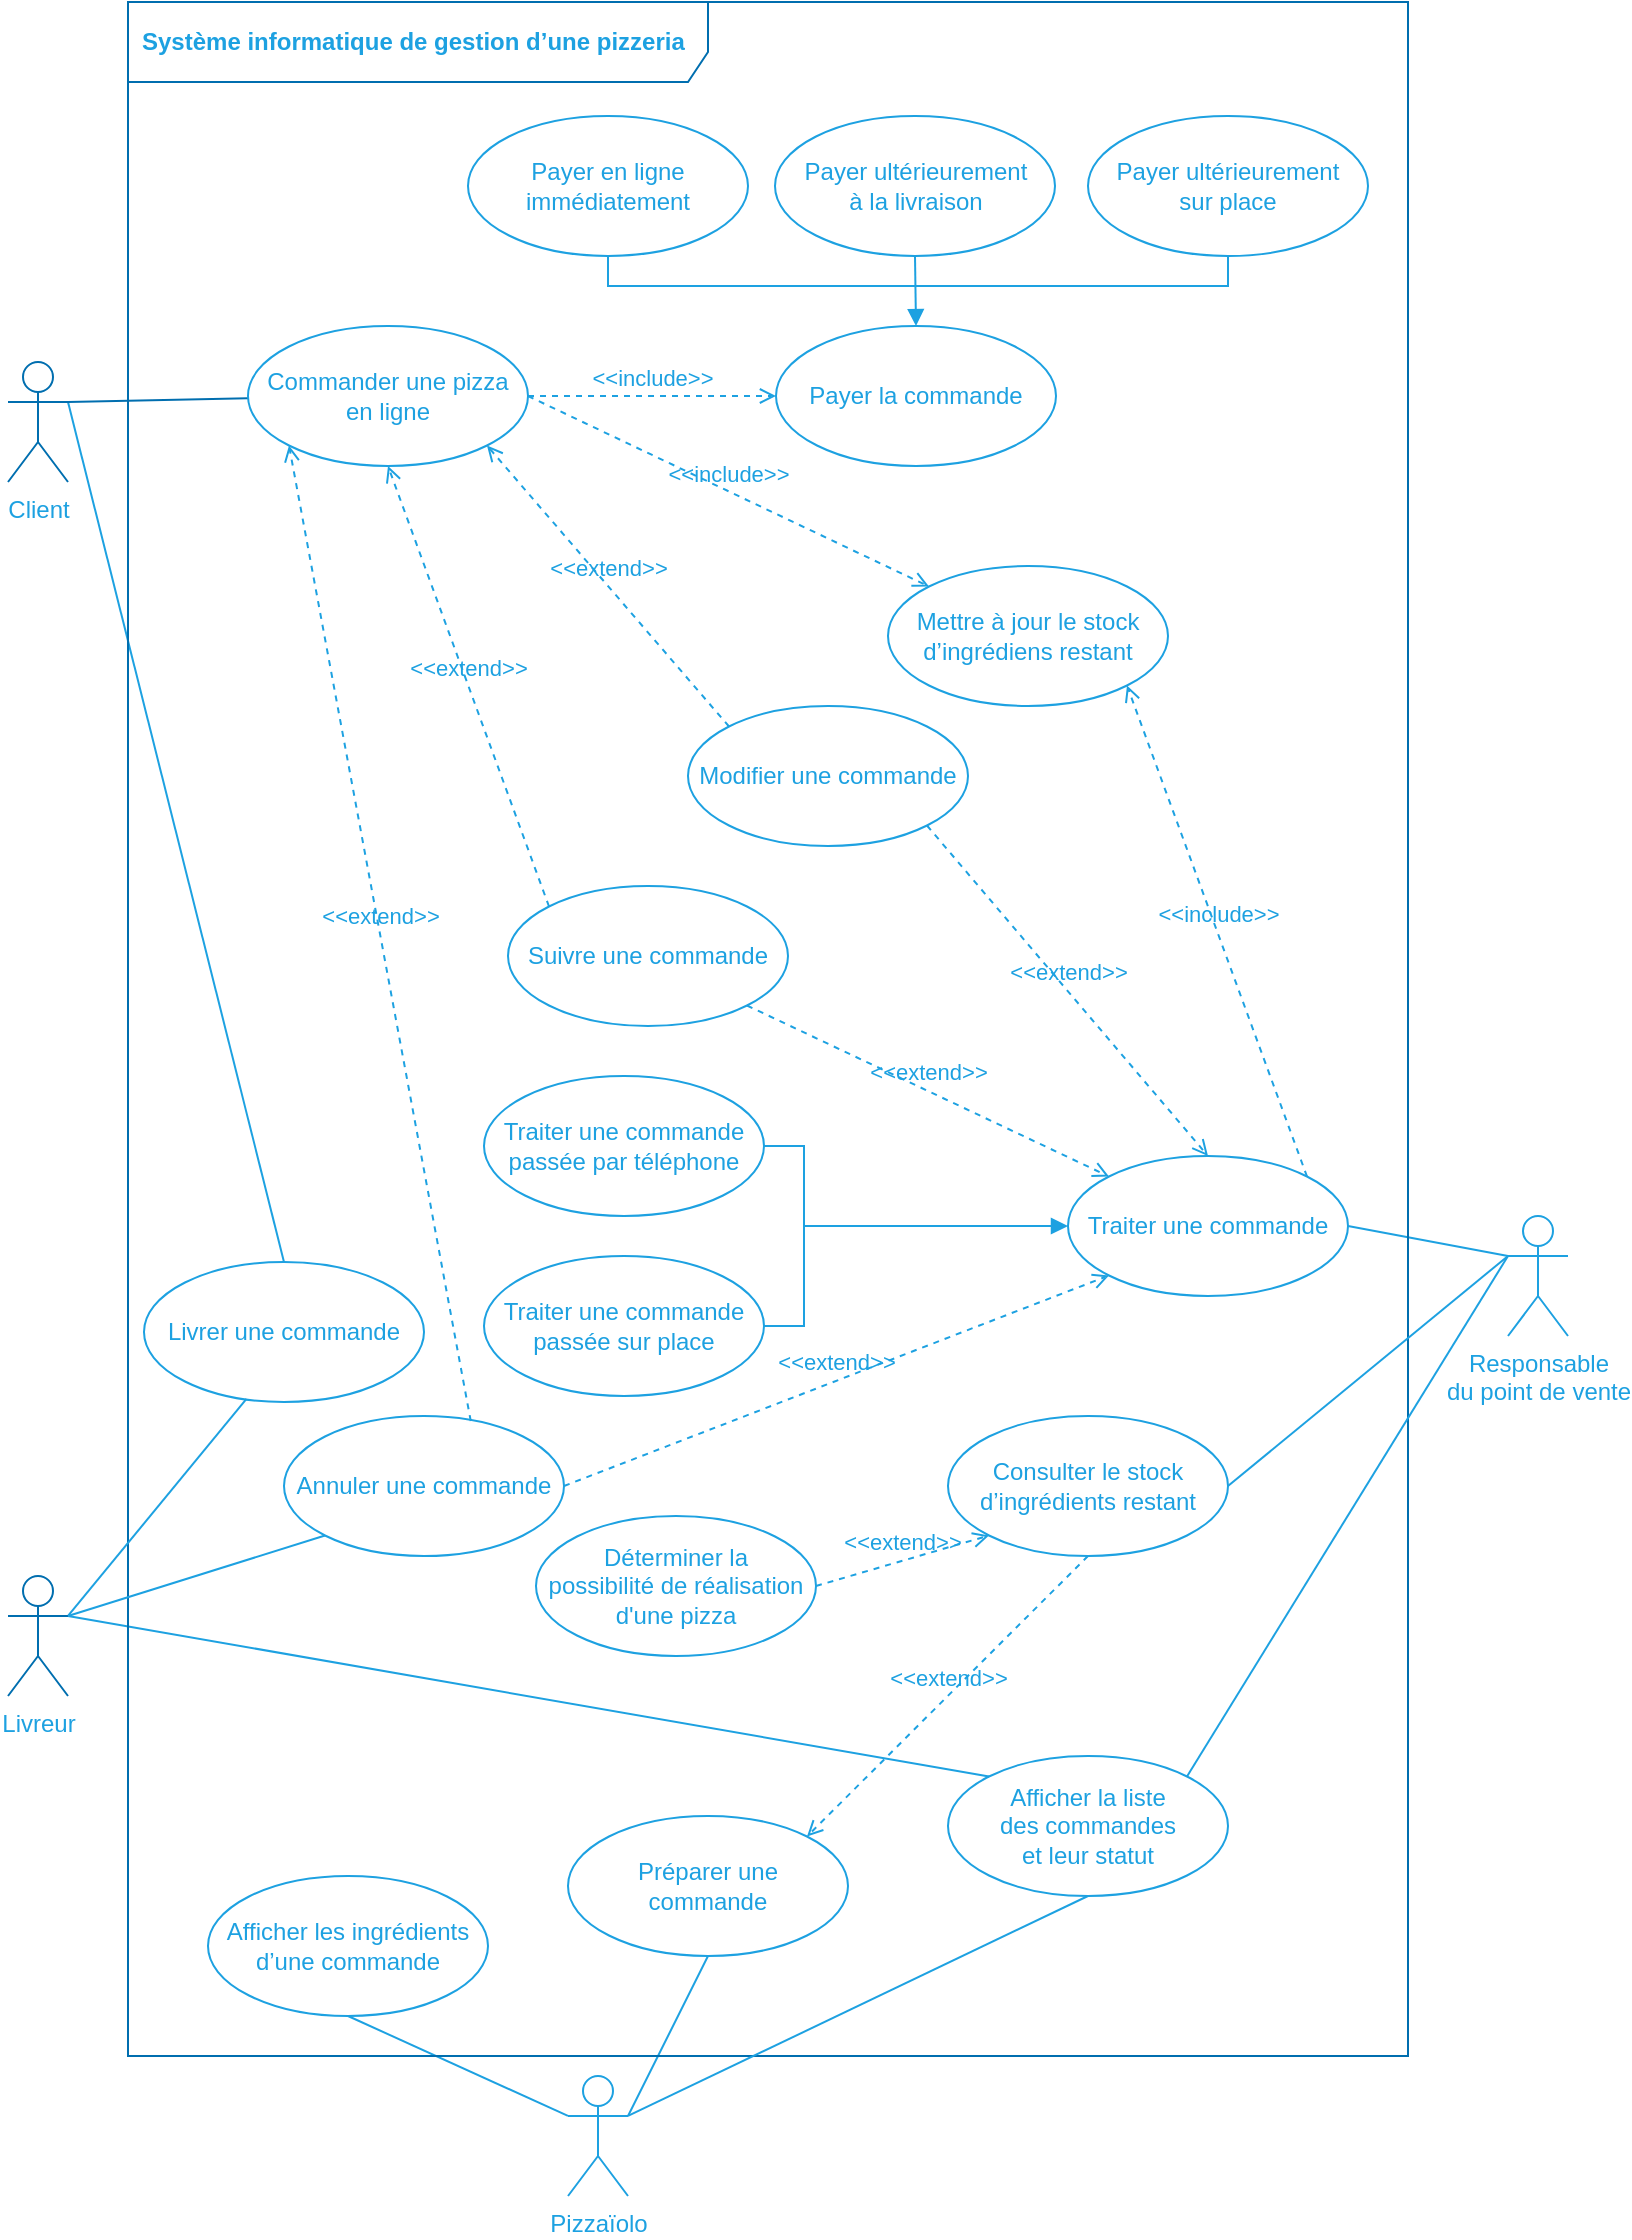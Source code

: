 <mxfile>
    <diagram id="ZDwU52DMAoR-JBrt6ogk" name="Page-1">
        <mxGraphModel dx="1077" dy="735" grid="1" gridSize="10" guides="1" tooltips="1" connect="1" arrows="1" fold="1" page="1" pageScale="1" pageWidth="827" pageHeight="1169" math="0" shadow="0">
            <root>
                <mxCell id="0"/>
                <mxCell id="99" value="Application" style="" parent="0"/>
                <mxCell id="119" style="edgeStyle=none;rounded=0;orthogonalLoop=1;jettySize=auto;html=1;exitX=0.5;exitY=1;exitDx=0;exitDy=0;entryX=1;entryY=0.333;entryDx=0;entryDy=0;entryPerimeter=0;endArrow=none;endFill=0;strokeColor=#1DA1E1;" parent="99" source="36" target="5" edge="1">
                    <mxGeometry relative="1" as="geometry"/>
                </mxCell>
                <mxCell id="120" style="edgeStyle=none;rounded=0;orthogonalLoop=1;jettySize=auto;html=1;exitX=0.5;exitY=1;exitDx=0;exitDy=0;entryX=0;entryY=0.333;entryDx=0;entryDy=0;entryPerimeter=0;endArrow=none;endFill=0;strokeColor=#1DA1E1;" parent="99" source="60" target="5" edge="1">
                    <mxGeometry relative="1" as="geometry"/>
                </mxCell>
                <mxCell id="145" style="edgeStyle=none;rounded=0;orthogonalLoop=1;jettySize=auto;html=1;exitX=0;exitY=0;exitDx=0;exitDy=0;entryX=1;entryY=0.333;entryDx=0;entryDy=0;entryPerimeter=0;endArrow=none;endFill=0;targetPerimeterSpacing=-12;strokeColor=#1DA1E1;" parent="99" source="76" target="6" edge="1">
                    <mxGeometry relative="1" as="geometry"/>
                </mxCell>
                <mxCell id="156" style="rounded=0;orthogonalLoop=1;jettySize=auto;html=1;exitX=1;exitY=0.5;exitDx=0;exitDy=0;entryX=0;entryY=0.333;entryDx=0;entryDy=0;entryPerimeter=0;startArrow=none;startFill=0;endArrow=none;endFill=0;strokeColor=#1DA1E1;" parent="99" source="154" target="2" edge="1">
                    <mxGeometry relative="1" as="geometry"/>
                </mxCell>
                <mxCell id="158" value="&lt;font color=&quot;#1da1e1&quot;&gt;&amp;lt;&amp;lt;extend&amp;gt;&amp;gt;&lt;/font&gt;" style="html=1;verticalAlign=bottom;labelBackgroundColor=none;endArrow=open;endFill=0;dashed=1;strokeColor=#1DA1E1;entryX=1;entryY=1;entryDx=0;entryDy=0;exitX=0;exitY=0;exitDx=0;exitDy=0;" parent="99" source="42" target="9" edge="1">
                    <mxGeometry width="160" relative="1" as="geometry">
                        <mxPoint x="132" y="312" as="sourcePoint"/>
                        <mxPoint x="292" y="312" as="targetPoint"/>
                    </mxGeometry>
                </mxCell>
                <mxCell id="159" value="&lt;font color=&quot;#1da1e1&quot;&gt;&amp;lt;&amp;lt;extend&amp;gt;&amp;gt;&lt;/font&gt;" style="html=1;verticalAlign=bottom;labelBackgroundColor=none;endArrow=open;endFill=0;dashed=1;strokeColor=#1DA1E1;entryX=0.5;entryY=1;entryDx=0;entryDy=0;exitX=0;exitY=0;exitDx=0;exitDy=0;" parent="99" source="97" target="9" edge="1">
                    <mxGeometry width="160" relative="1" as="geometry">
                        <mxPoint x="232.503" y="342.251" as="sourcePoint"/>
                        <mxPoint x="162" y="292" as="targetPoint"/>
                    </mxGeometry>
                </mxCell>
                <mxCell id="160" value="&lt;font color=&quot;#1da1e1&quot;&gt;&amp;lt;&amp;lt;extend&amp;gt;&amp;gt;&lt;/font&gt;" style="html=1;verticalAlign=bottom;labelBackgroundColor=none;endArrow=open;endFill=0;dashed=1;strokeColor=#1DA1E1;entryX=0;entryY=1;entryDx=0;entryDy=0;exitX=0.667;exitY=0.036;exitDx=0;exitDy=0;exitPerimeter=0;" parent="99" source="84" target="9" edge="1">
                    <mxGeometry width="160" relative="1" as="geometry">
                        <mxPoint x="212" y="477" as="sourcePoint"/>
                        <mxPoint x="182" y="367" as="targetPoint"/>
                    </mxGeometry>
                </mxCell>
                <mxCell id="161" value="&lt;font color=&quot;#1da1e1&quot;&gt;&amp;lt;&amp;lt;extend&amp;gt;&amp;gt;&lt;/font&gt;" style="html=1;verticalAlign=bottom;labelBackgroundColor=none;endArrow=open;endFill=0;dashed=1;strokeColor=#1DA1E1;entryX=0.5;entryY=0;entryDx=0;entryDy=0;exitX=1;exitY=1;exitDx=0;exitDy=0;" parent="99" source="42" target="154" edge="1">
                    <mxGeometry width="160" relative="1" as="geometry">
                        <mxPoint x="282" y="337" as="sourcePoint"/>
                        <mxPoint x="212" y="197" as="targetPoint"/>
                    </mxGeometry>
                </mxCell>
                <mxCell id="162" value="" style="group" parent="99" vertex="1" connectable="0">
                    <mxGeometry x="450" y="642" as="geometry"/>
                </mxCell>
                <mxCell id="153" style="edgeStyle=orthogonalEdgeStyle;rounded=0;orthogonalLoop=1;jettySize=auto;html=1;exitX=1;exitY=0.5;exitDx=0;exitDy=0;entryX=1;entryY=0.5;entryDx=0;entryDy=0;strokeColor=#1DA1E1;endArrow=none;endFill=0;" parent="162" source="67" target="56" edge="1">
                    <mxGeometry relative="1" as="geometry"/>
                </mxCell>
                <mxCell id="155" style="rounded=0;orthogonalLoop=1;jettySize=auto;html=1;exitX=0;exitY=0.5;exitDx=0;exitDy=0;endArrow=none;endFill=0;strokeColor=#1DA1E1;edgeStyle=orthogonalEdgeStyle;startArrow=block;startFill=1;" parent="162" source="154" edge="1">
                    <mxGeometry relative="1" as="geometry">
                        <mxPoint x="-40" as="targetPoint"/>
                    </mxGeometry>
                </mxCell>
                <mxCell id="170" value="&lt;font color=&quot;#1da1e1&quot;&gt;&amp;lt;&amp;lt;extend&amp;gt;&amp;gt;&lt;/font&gt;" style="html=1;verticalAlign=bottom;labelBackgroundColor=none;endArrow=open;endFill=0;dashed=1;strokeColor=#1DA1E1;entryX=0;entryY=0;entryDx=0;entryDy=0;exitX=1;exitY=1;exitDx=0;exitDy=0;" parent="99" source="97" target="154" edge="1">
                    <mxGeometry width="160" relative="1" as="geometry">
                        <mxPoint x="511.997" y="356.999" as="sourcePoint"/>
                        <mxPoint x="573.003" y="532.501" as="targetPoint"/>
                    </mxGeometry>
                </mxCell>
                <mxCell id="172" value="&lt;font color=&quot;#1da1e1&quot;&gt;&amp;lt;&amp;lt;extend&amp;gt;&amp;gt;&lt;/font&gt;" style="html=1;verticalAlign=bottom;labelBackgroundColor=none;endArrow=open;endFill=0;dashed=1;strokeColor=#1DA1E1;entryX=0;entryY=1;entryDx=0;entryDy=0;exitX=1;exitY=0.5;exitDx=0;exitDy=0;" parent="99" source="84" target="154" edge="1">
                    <mxGeometry width="160" relative="1" as="geometry">
                        <mxPoint x="391.997" y="696.999" as="sourcePoint"/>
                        <mxPoint x="453.003" y="872.501" as="targetPoint"/>
                    </mxGeometry>
                </mxCell>
                <mxCell id="175" value="&lt;font color=&quot;#1da1e1&quot;&gt;&amp;lt;&amp;lt;extend&amp;gt;&amp;gt;&lt;/font&gt;" style="html=1;verticalAlign=bottom;labelBackgroundColor=none;endArrow=open;endFill=0;dashed=1;strokeColor=#1DA1E1;entryX=0;entryY=1;entryDx=0;entryDy=0;exitX=1;exitY=0.5;exitDx=0;exitDy=0;" parent="99" source="174" target="63" edge="1">
                    <mxGeometry width="160" relative="1" as="geometry">
                        <mxPoint x="301.5" y="657" as="sourcePoint"/>
                        <mxPoint x="472.003" y="767.251" as="targetPoint"/>
                    </mxGeometry>
                </mxCell>
                <mxCell id="178" value="&lt;font color=&quot;#1da1e1&quot;&gt;&amp;lt;&amp;lt;extend&amp;gt;&amp;gt;&lt;/font&gt;" style="html=1;verticalAlign=bottom;labelBackgroundColor=none;endArrow=open;endFill=0;dashed=1;strokeColor=#1DA1E1;exitX=0.5;exitY=1;exitDx=0;exitDy=0;entryX=1;entryY=0;entryDx=0;entryDy=0;" parent="99" source="63" target="36" edge="1">
                    <mxGeometry width="160" relative="1" as="geometry">
                        <mxPoint x="462" y="822" as="sourcePoint"/>
                        <mxPoint x="562" y="847" as="targetPoint"/>
                    </mxGeometry>
                </mxCell>
                <mxCell id="189" style="edgeStyle=none;rounded=0;orthogonalLoop=1;jettySize=auto;html=1;exitX=0.5;exitY=0;exitDx=0;exitDy=0;entryX=1;entryY=0.333;entryDx=0;entryDy=0;entryPerimeter=0;startArrow=none;startFill=0;endArrow=none;endFill=0;strokeColor=#1DA1E1;" parent="99" source="27" target="7" edge="1">
                    <mxGeometry relative="1" as="geometry"/>
                </mxCell>
                <mxCell id="190" value="&lt;font color=&quot;#1da1e1&quot;&gt;Système informatique de gestion d’une pizzeria&lt;/font&gt;" style="shape=umlFrame;whiteSpace=wrap;html=1;width=290;height=40;boundedLbl=1;verticalAlign=middle;align=left;spacingLeft=5;strokeColor=#006EAF;fontColor=#ffffff;fillColor=none;fontStyle=1" vertex="1" parent="99">
                    <mxGeometry x="72" y="30" width="640" height="1027" as="geometry"/>
                </mxCell>
                <mxCell id="1" value="Acteurs et actions" parent="0"/>
                <mxCell id="5" value="&lt;font color=&quot;#1da1e1&quot;&gt;Pizzaïolo&lt;/font&gt;" style="shape=umlActor;verticalLabelPosition=bottom;verticalAlign=top;html=1;strokeColor=#1DA1E1;fillColor=none;" parent="1" vertex="1">
                    <mxGeometry x="292" y="1067" width="30" height="60" as="geometry"/>
                </mxCell>
                <mxCell id="62" style="edgeStyle=none;orthogonalLoop=1;jettySize=auto;html=1;exitX=1;exitY=0.333;exitDx=0;exitDy=0;exitPerimeter=0;entryX=0.366;entryY=0.977;entryDx=0;entryDy=0;startArrow=none;startFill=0;endArrow=none;endFill=0;targetPerimeterSpacing=0;strokeColor=#1DA1E1;entryPerimeter=0;" parent="1" source="6" target="27" edge="1">
                    <mxGeometry relative="1" as="geometry"/>
                </mxCell>
                <mxCell id="6" value="&lt;font color=&quot;#1da1e1&quot;&gt;Livreur&lt;/font&gt;" style="shape=umlActor;verticalLabelPosition=bottom;verticalAlign=top;html=1;strokeColor=#006EAF;fontColor=#ffffff;fillColor=none;rotation=0;direction=east;" parent="1" vertex="1">
                    <mxGeometry x="12" y="817" width="30" height="60" as="geometry"/>
                </mxCell>
                <mxCell id="13" style="rounded=0;orthogonalLoop=1;jettySize=auto;html=1;exitX=1;exitY=0.333;exitDx=0;exitDy=0;exitPerimeter=0;endArrow=none;endFill=0;fillColor=#1ba1e2;strokeColor=#006EAF;" parent="1" source="7" target="9" edge="1">
                    <mxGeometry relative="1" as="geometry"/>
                </mxCell>
                <mxCell id="7" value="&lt;font color=&quot;#1da1e1&quot;&gt;Client&lt;/font&gt;" style="shape=umlActor;verticalLabelPosition=bottom;verticalAlign=top;html=1;strokeColor=#006EAF;fontColor=#ffffff;fillColor=none;" parent="1" vertex="1">
                    <mxGeometry x="12" y="210" width="30" height="60" as="geometry"/>
                </mxCell>
                <mxCell id="9" value="&lt;font color=&quot;#1da1e1&quot;&gt;Commander une pizza &lt;br&gt;en ligne&lt;/font&gt;" style="ellipse;whiteSpace=wrap;html=1;fillColor=none;strokeColor=#1DA1E1;" parent="1" vertex="1">
                    <mxGeometry x="132" y="192" width="140" height="70" as="geometry"/>
                </mxCell>
                <mxCell id="27" value="&lt;font color=&quot;#1da1e1&quot;&gt;Livrer une&amp;nbsp;commande&lt;/font&gt;" style="ellipse;whiteSpace=wrap;html=1;fillColor=none;strokeColor=#1DA1E1;" parent="1" vertex="1">
                    <mxGeometry x="80" y="660" width="140" height="70" as="geometry"/>
                </mxCell>
                <mxCell id="36" value="&lt;font color=&quot;#1da1e1&quot;&gt;Préparer une &lt;br&gt;commande&lt;/font&gt;" style="ellipse;whiteSpace=wrap;html=1;fillColor=none;strokeColor=#1DA1E1;" parent="1" vertex="1">
                    <mxGeometry x="292" y="937" width="140" height="70" as="geometry"/>
                </mxCell>
                <mxCell id="42" value="&lt;font color=&quot;#1da1e1&quot;&gt;Modifier une commande&lt;/font&gt;" style="ellipse;whiteSpace=wrap;html=1;fillColor=none;strokeColor=#1DA1E1;" parent="1" vertex="1">
                    <mxGeometry x="352" y="382" width="140" height="70" as="geometry"/>
                </mxCell>
                <mxCell id="96" style="edgeStyle=orthogonalEdgeStyle;rounded=0;orthogonalLoop=1;jettySize=auto;html=1;exitX=0.5;exitY=0;exitDx=0;exitDy=0;startArrow=block;startFill=1;endArrow=none;endFill=0;targetPerimeterSpacing=0;strokeColor=#1DA1E1;entryX=0.5;entryY=1;entryDx=0;entryDy=0;" parent="1" source="44" target="116" edge="1">
                    <mxGeometry relative="1" as="geometry">
                        <mxPoint x="422" y="212" as="targetPoint"/>
                    </mxGeometry>
                </mxCell>
                <mxCell id="44" value="&lt;font color=&quot;#1da1e1&quot;&gt;Payer la commande&lt;/font&gt;" style="ellipse;whiteSpace=wrap;html=1;fillColor=none;strokeColor=#1DA1E1;" parent="1" vertex="1">
                    <mxGeometry x="396" y="192" width="140" height="70" as="geometry"/>
                </mxCell>
                <mxCell id="49" value="&lt;font color=&quot;#1da1e1&quot;&gt;&amp;lt;&amp;lt;include&amp;gt;&amp;gt;&lt;/font&gt;" style="html=1;verticalAlign=bottom;labelBackgroundColor=none;endArrow=open;endFill=0;dashed=1;strokeColor=#1DA1E1;entryX=0;entryY=0.5;entryDx=0;entryDy=0;exitX=1;exitY=0.5;exitDx=0;exitDy=0;" parent="1" source="9" target="44" edge="1">
                    <mxGeometry width="160" relative="1" as="geometry">
                        <mxPoint x="572" y="217" as="sourcePoint"/>
                        <mxPoint x="672" y="216" as="targetPoint"/>
                    </mxGeometry>
                </mxCell>
                <mxCell id="56" value="&lt;font color=&quot;#1da1e1&quot; style=&quot;font-weight: normal&quot;&gt;Traiter une commande passée sur place&lt;/font&gt;" style="ellipse;whiteSpace=wrap;html=1;fillColor=none;strokeColor=#1DA1E1;fontStyle=1" parent="1" vertex="1">
                    <mxGeometry x="250" y="657" width="140" height="70" as="geometry"/>
                </mxCell>
                <mxCell id="2" value="&lt;font color=&quot;#1da1e1&quot;&gt;Responsable &lt;br&gt;du point de vente&lt;br&gt;&lt;/font&gt;" style="shape=umlActor;verticalLabelPosition=bottom;verticalAlign=top;html=1;strokeColor=#1DA1E1;fillColor=none;" parent="1" vertex="1">
                    <mxGeometry x="762" y="637" width="30" height="60" as="geometry"/>
                </mxCell>
                <mxCell id="60" value="&lt;font color=&quot;#1da1e1&quot;&gt;Afficher les ingrédients&lt;br&gt;d’une commande&lt;br&gt;&lt;/font&gt;" style="ellipse;whiteSpace=wrap;html=1;fillColor=none;strokeColor=#1DA1E1;" parent="1" vertex="1">
                    <mxGeometry x="112" y="967" width="140" height="70" as="geometry"/>
                </mxCell>
                <mxCell id="64" style="edgeStyle=none;orthogonalLoop=1;jettySize=auto;html=1;exitX=1;exitY=0.5;exitDx=0;exitDy=0;entryX=0;entryY=0.333;entryDx=0;entryDy=0;entryPerimeter=0;startArrow=none;startFill=0;endArrow=none;endFill=0;targetPerimeterSpacing=0;strokeColor=#1DA1E1;" parent="1" source="63" target="2" edge="1">
                    <mxGeometry relative="1" as="geometry"/>
                </mxCell>
                <mxCell id="63" value="&lt;font color=&quot;#1da1e1&quot;&gt;Consulter le stock d’ingrédients restant&lt;/font&gt;" style="ellipse;whiteSpace=wrap;html=1;fillColor=none;strokeColor=#1DA1E1;" parent="1" vertex="1">
                    <mxGeometry x="482" y="737" width="140" height="70" as="geometry"/>
                </mxCell>
                <mxCell id="66" value="&lt;font color=&quot;#1da1e1&quot;&gt;Mettre à jour le stock d’ingrédiens restant&lt;/font&gt;" style="ellipse;whiteSpace=wrap;html=1;fillColor=none;strokeColor=#1DA1E1;" parent="1" vertex="1">
                    <mxGeometry x="452" y="312" width="140" height="70" as="geometry"/>
                </mxCell>
                <mxCell id="67" value="&lt;font color=&quot;#1da1e1&quot; style=&quot;font-weight: normal&quot;&gt;Traiter une commande passée par téléphone&lt;/font&gt;" style="ellipse;whiteSpace=wrap;html=1;fillColor=none;strokeColor=#1DA1E1;fontStyle=1" parent="1" vertex="1">
                    <mxGeometry x="250" y="567" width="140" height="70" as="geometry"/>
                </mxCell>
                <mxCell id="77" style="edgeStyle=none;orthogonalLoop=1;jettySize=auto;html=1;exitX=1;exitY=0;exitDx=0;exitDy=0;entryX=0;entryY=0.333;entryDx=0;entryDy=0;entryPerimeter=0;startArrow=none;startFill=0;endArrow=none;endFill=0;targetPerimeterSpacing=0;strokeColor=#1DA1E1;" parent="1" source="76" target="2" edge="1">
                    <mxGeometry relative="1" as="geometry"/>
                </mxCell>
                <mxCell id="103" style="rounded=0;orthogonalLoop=1;jettySize=auto;html=1;exitX=0.5;exitY=1;exitDx=0;exitDy=0;entryX=1;entryY=0.333;entryDx=0;entryDy=0;entryPerimeter=0;startArrow=none;startFill=0;endArrow=none;endFill=0;targetPerimeterSpacing=0;strokeColor=#1DA1E1;" parent="1" source="76" target="5" edge="1">
                    <mxGeometry relative="1" as="geometry"/>
                </mxCell>
                <mxCell id="76" value="&lt;font color=&quot;#1da1e1&quot;&gt;Afficher la liste &lt;br&gt;des commandes &lt;br&gt;et leur statut&lt;/font&gt;" style="ellipse;whiteSpace=wrap;html=1;fillColor=none;strokeColor=#1DA1E1;" parent="1" vertex="1">
                    <mxGeometry x="482" y="907" width="140" height="70" as="geometry"/>
                </mxCell>
                <mxCell id="95" style="edgeStyle=orthogonalEdgeStyle;orthogonalLoop=1;jettySize=auto;html=1;exitX=0.5;exitY=1;exitDx=0;exitDy=0;entryX=0.5;entryY=1;entryDx=0;entryDy=0;startArrow=none;startFill=0;endArrow=none;endFill=0;targetPerimeterSpacing=0;strokeColor=#1DA1E1;rounded=0;" parent="1" source="78" target="94" edge="1">
                    <mxGeometry relative="1" as="geometry">
                        <Array as="points">
                            <mxPoint x="312" y="172"/>
                            <mxPoint x="622" y="172"/>
                        </Array>
                    </mxGeometry>
                </mxCell>
                <mxCell id="78" value="&lt;font color=&quot;#1da1e1&quot;&gt;Payer en ligne immédiatement&lt;br&gt;&lt;/font&gt;" style="ellipse;whiteSpace=wrap;html=1;fillColor=none;strokeColor=#1DA1E1;" parent="1" vertex="1">
                    <mxGeometry x="242" y="87" width="140" height="70" as="geometry"/>
                </mxCell>
                <mxCell id="84" value="&lt;font color=&quot;#1da1e1&quot;&gt;Annuler une commande&lt;/font&gt;" style="ellipse;whiteSpace=wrap;html=1;fillColor=none;strokeColor=#1DA1E1;" parent="1" vertex="1">
                    <mxGeometry x="150" y="737" width="140" height="70" as="geometry"/>
                </mxCell>
                <mxCell id="90" style="edgeStyle=none;orthogonalLoop=1;jettySize=auto;html=1;exitX=0;exitY=1;exitDx=0;exitDy=0;entryX=1;entryY=0.333;entryDx=0;entryDy=0;entryPerimeter=0;startArrow=none;startFill=0;endArrow=none;endFill=0;targetPerimeterSpacing=0;strokeColor=#1DA1E1;" parent="1" source="84" target="6" edge="1">
                    <mxGeometry relative="1" as="geometry"/>
                </mxCell>
                <mxCell id="94" value="&lt;font color=&quot;#1da1e1&quot;&gt;Payer ultérieurement&lt;br&gt;sur place&lt;br&gt;&lt;/font&gt;" style="ellipse;whiteSpace=wrap;html=1;fillColor=none;strokeColor=#1DA1E1;" parent="1" vertex="1">
                    <mxGeometry x="552" y="87" width="140" height="70" as="geometry"/>
                </mxCell>
                <mxCell id="97" value="&lt;font color=&quot;#1da1e1&quot;&gt;Suivre une commande&lt;/font&gt;" style="ellipse;whiteSpace=wrap;html=1;fillColor=none;strokeColor=#1DA1E1;" parent="1" vertex="1">
                    <mxGeometry x="262" y="472" width="140" height="70" as="geometry"/>
                </mxCell>
                <mxCell id="116" value="&lt;font color=&quot;#1da1e1&quot;&gt;Payer ultérieurement&lt;br&gt;à la livraison&lt;br&gt;&lt;/font&gt;" style="ellipse;whiteSpace=wrap;html=1;fillColor=none;strokeColor=#1DA1E1;" parent="1" vertex="1">
                    <mxGeometry x="395.5" y="87" width="140" height="70" as="geometry"/>
                </mxCell>
                <mxCell id="122" value="&lt;font color=&quot;#1da1e1&quot;&gt;&amp;lt;&amp;lt;include&amp;gt;&amp;gt;&lt;/font&gt;" style="html=1;verticalAlign=bottom;labelBackgroundColor=none;endArrow=open;endFill=0;dashed=1;strokeColor=#1DA1E1;entryX=0;entryY=0;entryDx=0;entryDy=0;exitX=1;exitY=0.5;exitDx=0;exitDy=0;" parent="1" source="9" target="66" edge="1">
                    <mxGeometry width="160" relative="1" as="geometry">
                        <mxPoint x="311.997" y="251.999" as="sourcePoint"/>
                        <mxPoint x="462.5" y="382.25" as="targetPoint"/>
                    </mxGeometry>
                </mxCell>
                <mxCell id="154" value="&lt;font color=&quot;#1da1e1&quot; style=&quot;font-weight: normal&quot;&gt;Traiter une commande&lt;/font&gt;" style="ellipse;whiteSpace=wrap;html=1;fillColor=none;strokeColor=#1DA1E1;fontStyle=1" parent="1" vertex="1">
                    <mxGeometry x="542" y="607" width="140" height="70" as="geometry"/>
                </mxCell>
                <mxCell id="157" value="&lt;font color=&quot;#1da1e1&quot;&gt;&amp;lt;&amp;lt;include&amp;gt;&amp;gt;&lt;/font&gt;" style="html=1;verticalAlign=bottom;labelBackgroundColor=none;endArrow=open;endFill=0;dashed=1;strokeColor=#1DA1E1;entryX=1;entryY=1;entryDx=0;entryDy=0;exitX=1;exitY=0;exitDx=0;exitDy=0;" parent="1" source="154" target="66" edge="1">
                    <mxGeometry width="160" relative="1" as="geometry">
                        <mxPoint x="621.997" y="276.999" as="sourcePoint"/>
                        <mxPoint x="843.003" y="347.501" as="targetPoint"/>
                    </mxGeometry>
                </mxCell>
                <mxCell id="174" value="&lt;font color=&quot;#1da1e1&quot;&gt;Déterminer la &lt;br&gt;possibilité de réalisation d'une pizza&lt;br&gt;&lt;/font&gt;" style="ellipse;whiteSpace=wrap;html=1;fillColor=none;strokeColor=#1DA1E1;" parent="1" vertex="1">
                    <mxGeometry x="276" y="787" width="140" height="70" as="geometry"/>
                </mxCell>
            </root>
        </mxGraphModel>
    </diagram>
</mxfile>